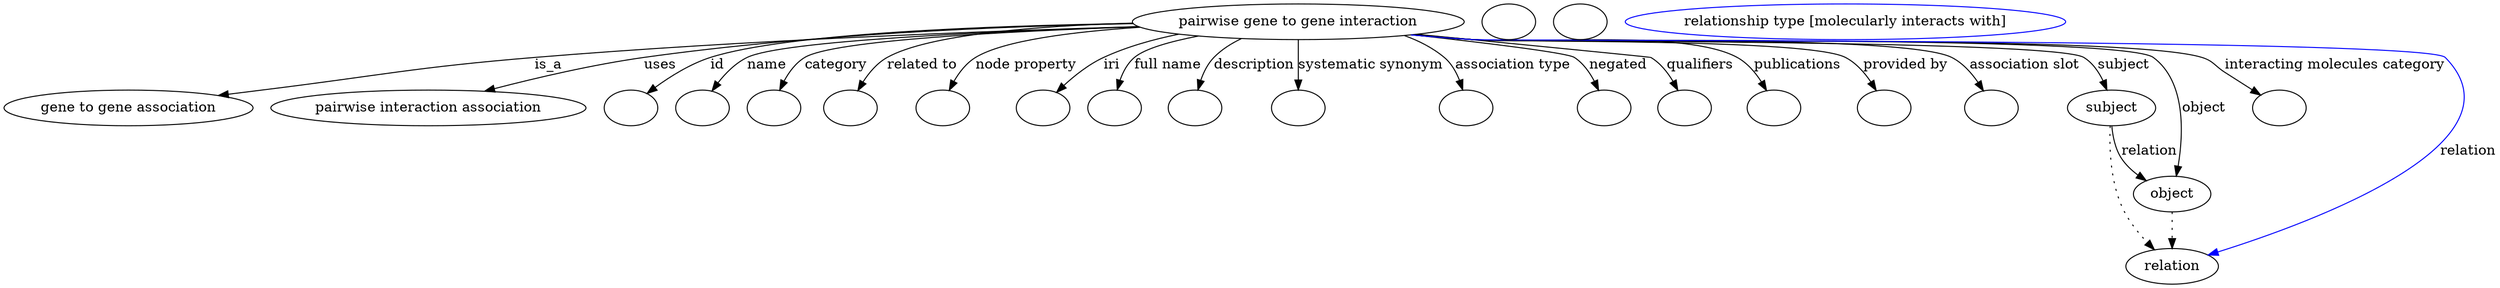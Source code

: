 digraph {
	graph [bb="0,0,2064.1,281"];
	node [label="\N"];
	"pairwise gene to gene interaction"	 [height=0.5,
		label="pairwise gene to gene interaction",
		pos="1085.3,263",
		width=3.5275];
	"gene to gene association"	 [height=0.5,
		pos="96.3,177",
		width=2.675];
	"pairwise gene to gene interaction" -> "gene to gene association"	 [label=is_a,
		lp="451.58,220",
		pos="e,166.56,189.41 961.33,258.95 831.21,254.02 620.78,244.17 439.75,227 333.3,216.9 307,211.15 201.3,195 193.31,193.78 184.98,192.45 \
176.67,191.09"];
	"pairwise interaction association"	 [height=0.5,
		pos="332.3,177",
		width=3.3777];
	"pairwise gene to gene interaction" -> "pairwise interaction association"	 [label=uses,
		lp="544.36,220",
		pos="e,386.06,193.25 964,257.66 826.89,251.17 612.35,239.53 532.19,227 485.92,219.77 434.71,206.86 395.7,195.97"];
	id	 [color=black,
		height=0.5,
		label="",
		pos="499.3,177",
		width=0.75];
	"pairwise gene to gene interaction" -> id	 [color=black,
		label=id,
		lp="601.75,220",
		pos="e,518.56,190.03 960.55,259.56 838.46,255.16 661.5,245.76 595.41,227 571,220.07 545.62,206.56 527.08,195.32",
		style=solid];
	name	 [color=black,
		height=0.5,
		label="",
		pos="571.3,177",
		width=0.75];
	"pairwise gene to gene interaction" -> name	 [color=black,
		label=name,
		lp="650.46,220",
		pos="e,585.88,192.62 965.35,256.99 842.4,250.26 665.02,238.74 634.98,227 619.45,220.93 604.64,209.75 593.22,199.5",
		style=solid];
	category	 [color=black,
		height=0.5,
		label="",
		pos="643.3,177",
		width=0.75];
	"pairwise gene to gene interaction" -> category	 [color=black,
		label=category,
		lp="709.4,220",
		pos="e,652.63,193.97 965.77,256.87 856.94,250.54 709.58,239.8 685.11,227 674.36,221.38 665.28,211.7 658.36,202.34",
		style=solid];
	"related to"	 [color=black,
		height=0.5,
		label="",
		pos="715.3,177",
		width=0.75];
	"pairwise gene to gene interaction" -> "related to"	 [color=black,
		label="related to",
		lp="778.54,220",
		pos="e,723.24,194.35 970.41,255.18 881.61,248.37 770.71,237.9 751.83,227 742.19,221.44 734.38,212.2 728.49,203.17",
		style=solid];
	"node property"	 [color=black,
		height=0.5,
		label="",
		pos="788.3,177",
		width=0.75];
	"pairwise gene to gene interaction" -> "node property"	 [color=black,
		label="node property",
		lp="861.37,220",
		pos="e,795.66,194.7 967.29,256.22 909.19,251.04 846.49,242.11 822.16,227 813.17,221.42 806.01,212.46 800.62,203.67",
		style=solid];
	iri	 [color=black,
		height=0.5,
		label="",
		pos="860.3,177",
		width=0.75];
	"pairwise gene to gene interaction" -> iri	 [color=black,
		label=iri,
		lp="934.52,220",
		pos="e,876.28,191.83 998.21,249.78 974.72,244.44 949.77,237.07 927.86,227 912.13,219.77 896.47,208.5 884.2,198.49",
		style=solid];
	"full name"	 [color=black,
		height=0.5,
		label="",
		pos="932.3,177",
		width=0.75];
	"pairwise gene to gene interaction" -> "full name"	 [color=black,
		label="full name",
		lp="981.93,220",
		pos="e,936.4,195.07 1011.5,248.29 987.33,242.28 964.27,234.88 955.04,227 948.16,221.12 943.26,212.74 939.81,204.51",
		style=solid];
	description	 [color=black,
		height=0.5,
		label="",
		pos="1004.3,177",
		width=0.75];
	"pairwise gene to gene interaction" -> description	 [color=black,
		label=description,
		lp="1050.4,220",
		pos="e,1006.2,195.24 1042.1,245.9 1033.5,240.88 1025.3,234.63 1019.1,227 1014,220.74 1010.7,212.78 1008.5,205.08",
		style=solid];
	"systematic synonym"	 [color=black,
		height=0.5,
		label="",
		pos="1085.3,177",
		width=0.75];
	"pairwise gene to gene interaction" -> "systematic synonym"	 [color=black,
		label="systematic synonym",
		lp="1142.3,220",
		pos="e,1085.3,195.21 1085.3,244.76 1085.3,233.36 1085.3,218.43 1085.3,205.49",
		style=solid];
	"association type"	 [color=black,
		height=0.5,
		label="",
		pos="1222.3,177",
		width=0.75];
	"pairwise gene to gene interaction" -> "association type"	 [color=black,
		label="association type",
		lp="1256.2,220",
		pos="e,1218.4,194.95 1162.8,248.73 1176.4,243.57 1189.6,236.55 1200.3,227 1206.9,221.07 1211.7,212.76 1215,204.63",
		style=solid];
	negated	 [color=black,
		height=0.5,
		label="",
		pos="1332.3,177",
		width=0.75];
	"pairwise gene to gene interaction" -> negated	 [color=black,
		label=negated,
		lp="1340.1,220",
		pos="e,1327.1,195.02 1174.9,250.17 1233.3,241.51 1299.7,230.96 1305.3,227 1313.1,221.43 1318.9,212.86 1323.1,204.39",
		style=solid];
	qualifiers	 [color=black,
		height=0.5,
		label="",
		pos="1404.3,177",
		width=0.75];
	"pairwise gene to gene interaction" -> qualifiers	 [color=black,
		label=qualifiers,
		lp="1408.4,220",
		pos="e,1395.8,194.29 1177.8,250.65 1192.4,248.74 1207.2,246.8 1221.3,245 1253.5,240.87 1338.2,243.2 1366.3,227 1376.2,221.31 1384.3,211.93 \
1390.5,202.82",
		style=solid];
	publications	 [color=black,
		height=0.5,
		label="",
		pos="1477.3,177",
		width=0.75];
	"pairwise gene to gene interaction" -> publications	 [color=black,
		label=publications,
		lp="1488.5,220",
		pos="e,1468.6,194.47 1175.9,250.38 1191.1,248.45 1206.6,246.58 1221.3,245 1269.4,239.82 1395.7,250.01 1438.3,227 1448.4,221.53 1456.8,\
212.18 1463.1,203.04",
		style=solid];
	"provided by"	 [color=black,
		height=0.5,
		label="",
		pos="1568.3,177",
		width=0.75];
	"pairwise gene to gene interaction" -> "provided by"	 [color=black,
		label="provided by",
		lp="1578.9,220",
		pos="e,1559,194.11 1174.8,250.21 1190.3,248.27 1206.2,246.44 1221.3,245 1255.1,241.77 1496,242.24 1526.3,227 1537.2,221.55 1546.3,211.89 \
1553.2,202.51",
		style=solid];
	"association slot"	 [color=black,
		height=0.5,
		label="",
		pos="1658.3,177",
		width=0.75];
	"pairwise gene to gene interaction" -> "association slot"	 [color=black,
		label="association slot",
		lp="1678.3,220",
		pos="e,1649,194.16 1174.4,250.09 1190,248.15 1206.1,246.35 1221.3,245 1265.1,241.11 1576.9,246.46 1616.3,227 1627.2,221.62 1636.3,211.98 \
1643.3,202.59",
		style=solid];
	subject	 [height=0.5,
		pos="1751.3,177",
		width=0.97656];
	"pairwise gene to gene interaction" -> subject	 [color=black,
		label=subject,
		lp="1758.1,220",
		pos="e,1746.9,194.97 1173.7,250.05 1189.5,248.09 1205.9,246.29 1221.3,245 1249.2,242.66 1701.6,241.97 1725.3,227 1733.5,221.84 1739.2,\
213.21 1743.2,204.56",
		style=solid];
	object	 [height=0.5,
		pos="1806.3,91",
		width=0.88096];
	"pairwise gene to gene interaction" -> object	 [color=black,
		label=object,
		lp="1830.4,177",
		pos="e,1809.9,109.24 1173.7,250.01 1189.5,248.05 1205.9,246.27 1221.3,245 1252.4,242.45 1756.7,244.83 1782.3,227 1815.5,203.85 1815.4,\
152.04 1811.4,119.47",
		style=solid];
	"interacting molecules category"	 [color=black,
		height=0.5,
		label="",
		pos="1901.3,177",
		width=0.75];
	"pairwise gene to gene interaction" -> "interacting molecules category"	 [color=black,
		label="interacting molecules category",
		lp="1941.2,220",
		pos="e,1884.5,191.21 1173.3,250.02 1189.3,248.05 1205.8,246.25 1221.3,245 1289.1,239.53 1769,249.15 1833.3,227 1842.7,223.78 1861.1,210.05 \
1876.4,197.79",
		style=solid];
	relation	 [height=0.5,
		pos="1806.3,18",
		width=1.031];
	"pairwise gene to gene interaction" -> relation	 [color=blue,
		label=relation,
		lp="2042.7,134",
		pos="e,1835.5,29.206 1172.9,249.97 1189,247.99 1205.6,246.21 1221.3,245 1243.7,243.28 2012.6,243.03 2028.3,227 2102.1,151.54 1926.3,66.836 \
1844.9,33.068",
		style=solid];
	subject -> object	 [label=relation,
		lp="1787.7,134",
		pos="e,1785.8,105.22 1753.9,158.86 1755.9,148.88 1759.5,136.62 1765.5,127 1769,121.55 1773.5,116.45 1778.2,111.89"];
	subject -> relation	 [pos="e,1790.7,34.504 1750.9,158.94 1751,137.58 1753.2,101.32 1765.3,73 1769.9,62.095 1777.2,51.356 1784.3,42.302",
		style=dotted];
	"gene to gene association subject"	 [color=black,
		height=0.5,
		label="",
		pos="1257.3,263",
		width=0.75];
	object -> relation	 [pos="e,1806.3,36.09 1806.3,72.955 1806.3,64.883 1806.3,55.176 1806.3,46.182",
		style=dotted];
	"gene to gene association object"	 [color=black,
		height=0.5,
		label="",
		pos="1329.3,263",
		width=0.75];
	"pairwise gene to gene interaction relation"	 [color=blue,
		height=0.5,
		label="relationship type [molecularly interacts with]",
		pos="1544.3,263",
		width=4.7147];
}

